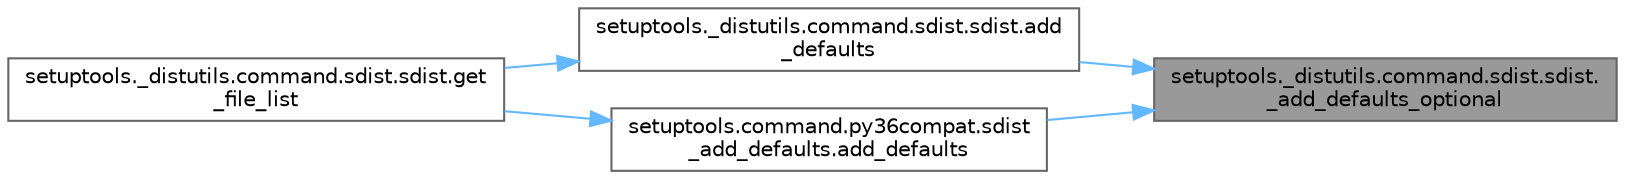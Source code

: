 digraph "setuptools._distutils.command.sdist.sdist._add_defaults_optional"
{
 // LATEX_PDF_SIZE
  bgcolor="transparent";
  edge [fontname=Helvetica,fontsize=10,labelfontname=Helvetica,labelfontsize=10];
  node [fontname=Helvetica,fontsize=10,shape=box,height=0.2,width=0.4];
  rankdir="RL";
  Node1 [id="Node000001",label="setuptools._distutils.command.sdist.sdist.\l_add_defaults_optional",height=0.2,width=0.4,color="gray40", fillcolor="grey60", style="filled", fontcolor="black",tooltip=" "];
  Node1 -> Node2 [id="edge1_Node000001_Node000002",dir="back",color="steelblue1",style="solid",tooltip=" "];
  Node2 [id="Node000002",label="setuptools._distutils.command.sdist.sdist.add\l_defaults",height=0.2,width=0.4,color="grey40", fillcolor="white", style="filled",URL="$classsetuptools_1_1__distutils_1_1command_1_1sdist_1_1sdist.html#ac6cac77bd4aaf4b6950383845612d6a3",tooltip=" "];
  Node2 -> Node3 [id="edge2_Node000002_Node000003",dir="back",color="steelblue1",style="solid",tooltip=" "];
  Node3 [id="Node000003",label="setuptools._distutils.command.sdist.sdist.get\l_file_list",height=0.2,width=0.4,color="grey40", fillcolor="white", style="filled",URL="$classsetuptools_1_1__distutils_1_1command_1_1sdist_1_1sdist.html#ac88c3970bff5daae5fec958ebe5e91f6",tooltip=" "];
  Node1 -> Node4 [id="edge3_Node000001_Node000004",dir="back",color="steelblue1",style="solid",tooltip=" "];
  Node4 [id="Node000004",label="setuptools.command.py36compat.sdist\l_add_defaults.add_defaults",height=0.2,width=0.4,color="grey40", fillcolor="white", style="filled",URL="$classsetuptools_1_1command_1_1py36compat_1_1sdist__add__defaults.html#addb01c64423721fb33d25bac4d70ca91",tooltip=" "];
  Node4 -> Node3 [id="edge4_Node000004_Node000003",dir="back",color="steelblue1",style="solid",tooltip=" "];
}
